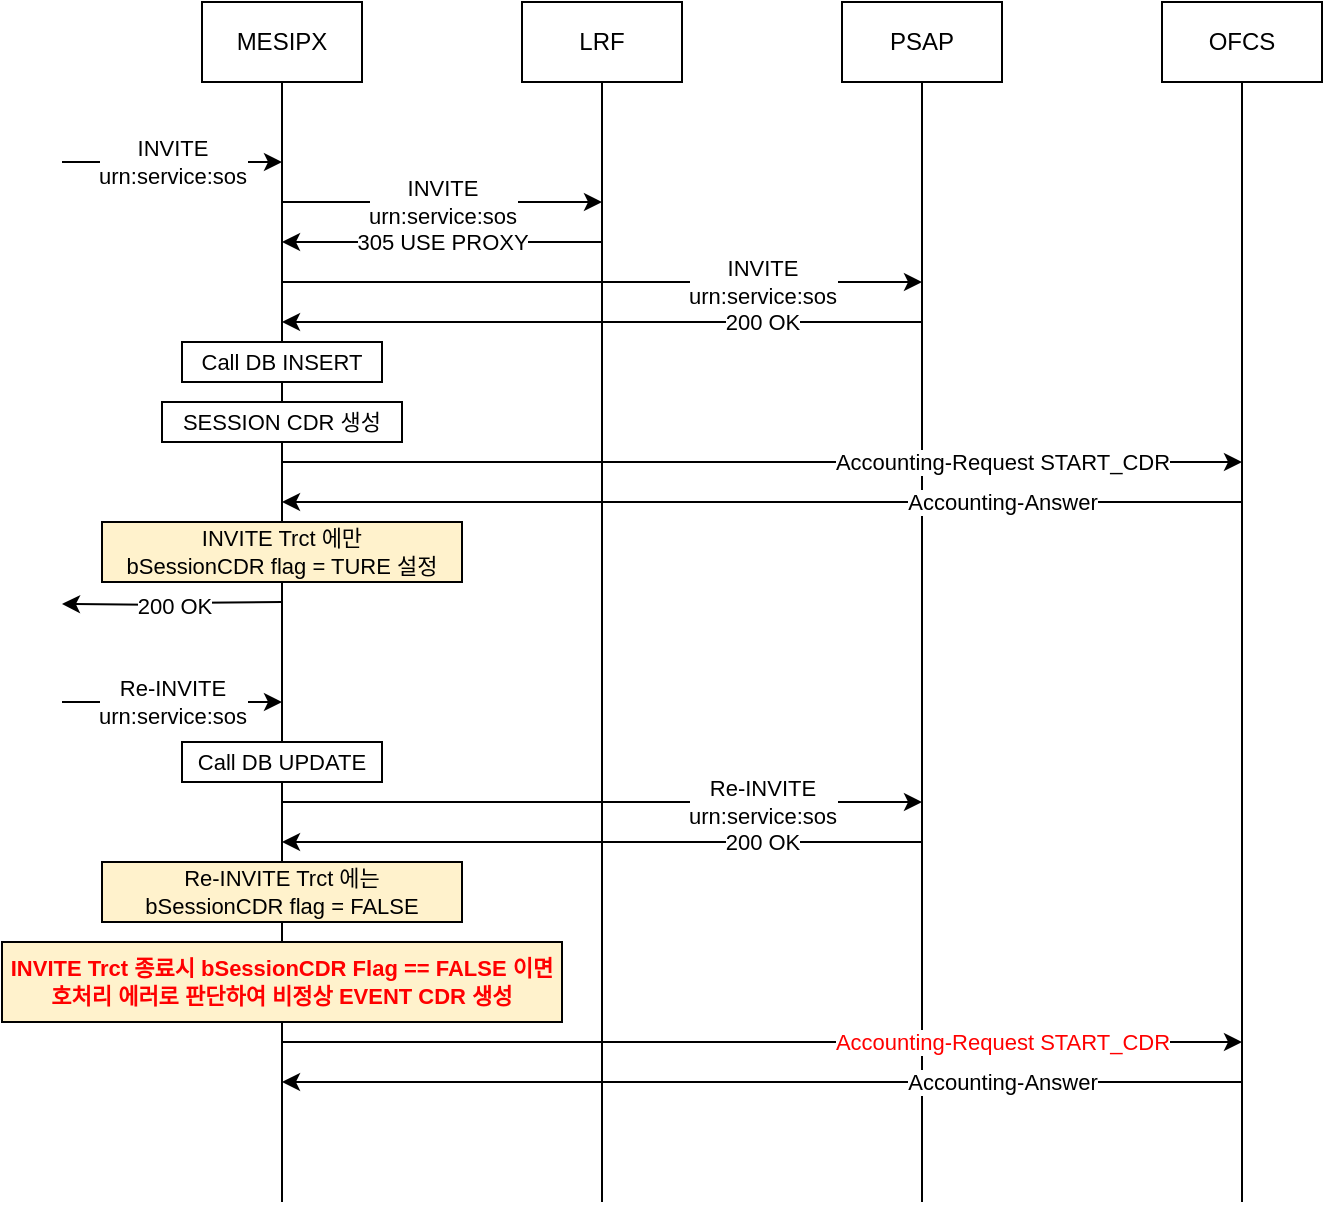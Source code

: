 <mxfile version="24.8.4">
  <diagram name="페이지-1" id="HsaKV4gtXQu6MExX4XXO">
    <mxGraphModel dx="1434" dy="786" grid="0" gridSize="10" guides="1" tooltips="1" connect="1" arrows="1" fold="1" page="1" pageScale="1" pageWidth="827" pageHeight="1169" math="0" shadow="0">
      <root>
        <mxCell id="0" />
        <mxCell id="1" parent="0" />
        <mxCell id="0cJVXcnjKd404yUIvlML-6" style="edgeStyle=orthogonalEdgeStyle;rounded=0;orthogonalLoop=1;jettySize=auto;html=1;exitX=0.5;exitY=1;exitDx=0;exitDy=0;endArrow=none;endFill=0;" parent="1" source="0cJVXcnjKd404yUIvlML-1" edge="1">
          <mxGeometry relative="1" as="geometry">
            <mxPoint x="180" y="680" as="targetPoint" />
          </mxGeometry>
        </mxCell>
        <mxCell id="0cJVXcnjKd404yUIvlML-1" value="MESIPX" style="rounded=0;whiteSpace=wrap;html=1;" parent="1" vertex="1">
          <mxGeometry x="140" y="80" width="80" height="40" as="geometry" />
        </mxCell>
        <mxCell id="0cJVXcnjKd404yUIvlML-2" value="LRF" style="rounded=0;whiteSpace=wrap;html=1;" parent="1" vertex="1">
          <mxGeometry x="300" y="80" width="80" height="40" as="geometry" />
        </mxCell>
        <mxCell id="0cJVXcnjKd404yUIvlML-3" value="PSAP" style="rounded=0;whiteSpace=wrap;html=1;" parent="1" vertex="1">
          <mxGeometry x="460" y="80" width="80" height="40" as="geometry" />
        </mxCell>
        <mxCell id="0cJVXcnjKd404yUIvlML-5" value="OFCS" style="rounded=0;whiteSpace=wrap;html=1;" parent="1" vertex="1">
          <mxGeometry x="620" y="80" width="80" height="40" as="geometry" />
        </mxCell>
        <mxCell id="0cJVXcnjKd404yUIvlML-7" style="edgeStyle=orthogonalEdgeStyle;rounded=0;orthogonalLoop=1;jettySize=auto;html=1;endArrow=none;endFill=0;exitX=0.5;exitY=1;exitDx=0;exitDy=0;" parent="1" source="0cJVXcnjKd404yUIvlML-2" edge="1">
          <mxGeometry relative="1" as="geometry">
            <mxPoint x="340" y="680" as="targetPoint" />
            <mxPoint x="330" y="200" as="sourcePoint" />
          </mxGeometry>
        </mxCell>
        <mxCell id="0cJVXcnjKd404yUIvlML-8" style="edgeStyle=orthogonalEdgeStyle;rounded=0;orthogonalLoop=1;jettySize=auto;html=1;endArrow=none;endFill=0;exitX=0.5;exitY=1;exitDx=0;exitDy=0;" parent="1" source="0cJVXcnjKd404yUIvlML-3" edge="1">
          <mxGeometry relative="1" as="geometry">
            <mxPoint x="500" y="680" as="targetPoint" />
            <mxPoint x="500" y="150" as="sourcePoint" />
          </mxGeometry>
        </mxCell>
        <mxCell id="0cJVXcnjKd404yUIvlML-9" style="edgeStyle=orthogonalEdgeStyle;rounded=0;orthogonalLoop=1;jettySize=auto;html=1;endArrow=none;endFill=0;exitX=0.5;exitY=1;exitDx=0;exitDy=0;" parent="1" source="0cJVXcnjKd404yUIvlML-5" edge="1">
          <mxGeometry relative="1" as="geometry">
            <mxPoint x="660" y="680" as="targetPoint" />
            <mxPoint x="650" y="180" as="sourcePoint" />
          </mxGeometry>
        </mxCell>
        <mxCell id="0cJVXcnjKd404yUIvlML-10" value="INVITE&lt;div&gt;urn:service:sos&lt;/div&gt;" style="endArrow=classic;html=1;rounded=0;strokeColor=default;align=center;verticalAlign=middle;fontFamily=Helvetica;fontSize=11;fontColor=default;labelBackgroundColor=default;edgeStyle=orthogonalEdgeStyle;" parent="1" edge="1">
          <mxGeometry width="50" height="50" relative="1" as="geometry">
            <mxPoint x="70" y="160" as="sourcePoint" />
            <mxPoint x="180" y="160" as="targetPoint" />
          </mxGeometry>
        </mxCell>
        <mxCell id="0cJVXcnjKd404yUIvlML-11" value="INVITE&lt;div&gt;urn:service:sos&lt;/div&gt;" style="endArrow=classic;html=1;rounded=0;strokeColor=default;align=center;verticalAlign=middle;fontFamily=Helvetica;fontSize=11;fontColor=default;labelBackgroundColor=default;edgeStyle=orthogonalEdgeStyle;" parent="1" edge="1">
          <mxGeometry width="50" height="50" relative="1" as="geometry">
            <mxPoint x="180" y="180" as="sourcePoint" />
            <mxPoint x="340" y="180" as="targetPoint" />
          </mxGeometry>
        </mxCell>
        <mxCell id="0cJVXcnjKd404yUIvlML-12" value="305 USE PROXY" style="endArrow=classic;html=1;rounded=0;strokeColor=default;align=center;verticalAlign=middle;fontFamily=Helvetica;fontSize=11;fontColor=default;labelBackgroundColor=default;edgeStyle=orthogonalEdgeStyle;" parent="1" edge="1">
          <mxGeometry width="50" height="50" relative="1" as="geometry">
            <mxPoint x="340" y="200" as="sourcePoint" />
            <mxPoint x="180" y="200" as="targetPoint" />
          </mxGeometry>
        </mxCell>
        <mxCell id="0cJVXcnjKd404yUIvlML-13" value="INVITE&lt;div&gt;urn:service:sos&lt;/div&gt;" style="endArrow=classic;html=1;rounded=0;strokeColor=default;align=center;verticalAlign=middle;fontFamily=Helvetica;fontSize=11;fontColor=default;labelBackgroundColor=default;edgeStyle=orthogonalEdgeStyle;" parent="1" edge="1">
          <mxGeometry x="0.5" width="50" height="50" relative="1" as="geometry">
            <mxPoint x="180" y="220" as="sourcePoint" />
            <mxPoint x="500" y="220" as="targetPoint" />
            <mxPoint as="offset" />
          </mxGeometry>
        </mxCell>
        <mxCell id="0cJVXcnjKd404yUIvlML-14" value="200 OK" style="endArrow=classic;html=1;rounded=0;strokeColor=default;align=center;verticalAlign=middle;fontFamily=Helvetica;fontSize=11;fontColor=default;labelBackgroundColor=default;edgeStyle=orthogonalEdgeStyle;" parent="1" edge="1">
          <mxGeometry x="-0.5" width="50" height="50" relative="1" as="geometry">
            <mxPoint x="500" y="240" as="sourcePoint" />
            <mxPoint x="180" y="240" as="targetPoint" />
            <mxPoint as="offset" />
          </mxGeometry>
        </mxCell>
        <mxCell id="0cJVXcnjKd404yUIvlML-15" value="Call DB INSERT" style="rounded=0;whiteSpace=wrap;html=1;fontFamily=Helvetica;fontSize=11;fontColor=default;labelBackgroundColor=default;" parent="1" vertex="1">
          <mxGeometry x="130" y="250" width="100" height="20" as="geometry" />
        </mxCell>
        <mxCell id="0cJVXcnjKd404yUIvlML-16" value="SESSION CDR 생성" style="rounded=0;whiteSpace=wrap;html=1;fontFamily=Helvetica;fontSize=11;fontColor=default;labelBackgroundColor=default;" parent="1" vertex="1">
          <mxGeometry x="120" y="280" width="120" height="20" as="geometry" />
        </mxCell>
        <mxCell id="0cJVXcnjKd404yUIvlML-17" value="Accounting-Request START_CDR" style="endArrow=classic;html=1;rounded=0;strokeColor=default;align=center;verticalAlign=middle;fontFamily=Helvetica;fontSize=11;fontColor=default;labelBackgroundColor=default;edgeStyle=orthogonalEdgeStyle;" parent="1" edge="1">
          <mxGeometry x="0.5" width="50" height="50" relative="1" as="geometry">
            <mxPoint x="180" y="310" as="sourcePoint" />
            <mxPoint x="660" y="310" as="targetPoint" />
            <mxPoint as="offset" />
          </mxGeometry>
        </mxCell>
        <mxCell id="0cJVXcnjKd404yUIvlML-18" value="Accounting-Answer" style="endArrow=classic;html=1;rounded=0;strokeColor=default;align=center;verticalAlign=middle;fontFamily=Helvetica;fontSize=11;fontColor=default;labelBackgroundColor=default;edgeStyle=orthogonalEdgeStyle;" parent="1" edge="1">
          <mxGeometry x="-0.5" width="50" height="50" relative="1" as="geometry">
            <mxPoint x="660" y="330" as="sourcePoint" />
            <mxPoint x="180" y="330" as="targetPoint" />
            <mxPoint as="offset" />
          </mxGeometry>
        </mxCell>
        <mxCell id="0cJVXcnjKd404yUIvlML-19" value="&lt;div&gt;INVITE Trct 에만&lt;/div&gt;&lt;div&gt;bSessionCDR flag = TURE 설정&lt;/div&gt;" style="rounded=0;whiteSpace=wrap;html=1;fontFamily=Helvetica;fontSize=11;labelBackgroundColor=#FFF2CC;fillColor=#fff2cc;strokeColor=default;" parent="1" vertex="1">
          <mxGeometry x="90" y="340" width="180" height="30" as="geometry" />
        </mxCell>
        <mxCell id="0cJVXcnjKd404yUIvlML-20" value="200 OK" style="endArrow=classic;html=1;rounded=0;strokeColor=default;align=center;verticalAlign=middle;fontFamily=Helvetica;fontSize=11;fontColor=default;labelBackgroundColor=default;edgeStyle=orthogonalEdgeStyle;" parent="1" edge="1">
          <mxGeometry width="50" height="50" relative="1" as="geometry">
            <mxPoint x="180" y="380" as="sourcePoint" />
            <mxPoint x="70" y="381" as="targetPoint" />
          </mxGeometry>
        </mxCell>
        <mxCell id="0cJVXcnjKd404yUIvlML-21" value="Re-INVITE&lt;div&gt;urn:service:sos&lt;/div&gt;" style="endArrow=classic;html=1;rounded=0;strokeColor=default;align=center;verticalAlign=middle;fontFamily=Helvetica;fontSize=11;fontColor=default;labelBackgroundColor=default;edgeStyle=orthogonalEdgeStyle;" parent="1" edge="1">
          <mxGeometry width="50" height="50" relative="1" as="geometry">
            <mxPoint x="70" y="430" as="sourcePoint" />
            <mxPoint x="180" y="430" as="targetPoint" />
          </mxGeometry>
        </mxCell>
        <mxCell id="0cJVXcnjKd404yUIvlML-24" value="Re-INVITE&lt;div&gt;urn:service:sos&lt;/div&gt;" style="endArrow=classic;html=1;rounded=0;strokeColor=default;align=center;verticalAlign=middle;fontFamily=Helvetica;fontSize=11;fontColor=default;labelBackgroundColor=default;edgeStyle=orthogonalEdgeStyle;" parent="1" edge="1">
          <mxGeometry x="0.5" width="50" height="50" relative="1" as="geometry">
            <mxPoint x="180" y="480" as="sourcePoint" />
            <mxPoint x="500" y="480" as="targetPoint" />
            <mxPoint as="offset" />
          </mxGeometry>
        </mxCell>
        <mxCell id="0cJVXcnjKd404yUIvlML-25" value="200 OK" style="endArrow=classic;html=1;rounded=0;strokeColor=default;align=center;verticalAlign=middle;fontFamily=Helvetica;fontSize=11;fontColor=default;labelBackgroundColor=default;edgeStyle=orthogonalEdgeStyle;" parent="1" edge="1">
          <mxGeometry x="-0.5" width="50" height="50" relative="1" as="geometry">
            <mxPoint x="500" y="500" as="sourcePoint" />
            <mxPoint x="180" y="500" as="targetPoint" />
            <mxPoint as="offset" />
          </mxGeometry>
        </mxCell>
        <mxCell id="0cJVXcnjKd404yUIvlML-26" value="Call DB UPDATE" style="rounded=0;whiteSpace=wrap;html=1;fontFamily=Helvetica;fontSize=11;fontColor=default;labelBackgroundColor=default;" parent="1" vertex="1">
          <mxGeometry x="130" y="450" width="100" height="20" as="geometry" />
        </mxCell>
        <mxCell id="0cJVXcnjKd404yUIvlML-30" value="Re-INVITE Trct 에는&lt;div&gt;bSessionCDR flag = FALSE&lt;/div&gt;" style="rounded=0;whiteSpace=wrap;html=1;fontFamily=Helvetica;fontSize=11;labelBackgroundColor=#FFF2CC;fillColor=#fff2cc;strokeColor=default;" parent="1" vertex="1">
          <mxGeometry x="90" y="510" width="180" height="30" as="geometry" />
        </mxCell>
        <mxCell id="0cJVXcnjKd404yUIvlML-32" value="&lt;font color=&quot;#ff0000&quot;&gt;&lt;b&gt;INVITE Trct 종료시 bSessionCDR Flag == FALSE 이면&lt;/b&gt;&lt;/font&gt;&lt;div&gt;&lt;font color=&quot;#ff0000&quot;&gt;&lt;b&gt;호처리 에러로 판단하여 비정상 EVENT CDR 생성&lt;/b&gt;&lt;/font&gt;&lt;/div&gt;" style="rounded=0;whiteSpace=wrap;html=1;fontFamily=Helvetica;fontSize=11;labelBackgroundColor=#FFF2CC;fillColor=#fff2cc;strokeColor=default;" parent="1" vertex="1">
          <mxGeometry x="40" y="550" width="280" height="40" as="geometry" />
        </mxCell>
        <mxCell id="0cJVXcnjKd404yUIvlML-33" value="&lt;font color=&quot;#ff0000&quot;&gt;Accounting-Request START_CDR&lt;/font&gt;" style="endArrow=classic;html=1;rounded=0;strokeColor=default;align=center;verticalAlign=middle;fontFamily=Helvetica;fontSize=11;fontColor=default;labelBackgroundColor=default;edgeStyle=orthogonalEdgeStyle;" parent="1" edge="1">
          <mxGeometry x="0.5" width="50" height="50" relative="1" as="geometry">
            <mxPoint x="180" y="600" as="sourcePoint" />
            <mxPoint x="660" y="600" as="targetPoint" />
            <mxPoint as="offset" />
          </mxGeometry>
        </mxCell>
        <mxCell id="0cJVXcnjKd404yUIvlML-34" value="Accounting-Answer" style="endArrow=classic;html=1;rounded=0;strokeColor=default;align=center;verticalAlign=middle;fontFamily=Helvetica;fontSize=11;fontColor=default;labelBackgroundColor=default;edgeStyle=orthogonalEdgeStyle;" parent="1" edge="1">
          <mxGeometry x="-0.5" width="50" height="50" relative="1" as="geometry">
            <mxPoint x="660" y="620" as="sourcePoint" />
            <mxPoint x="180" y="620" as="targetPoint" />
            <mxPoint as="offset" />
          </mxGeometry>
        </mxCell>
      </root>
    </mxGraphModel>
  </diagram>
</mxfile>
